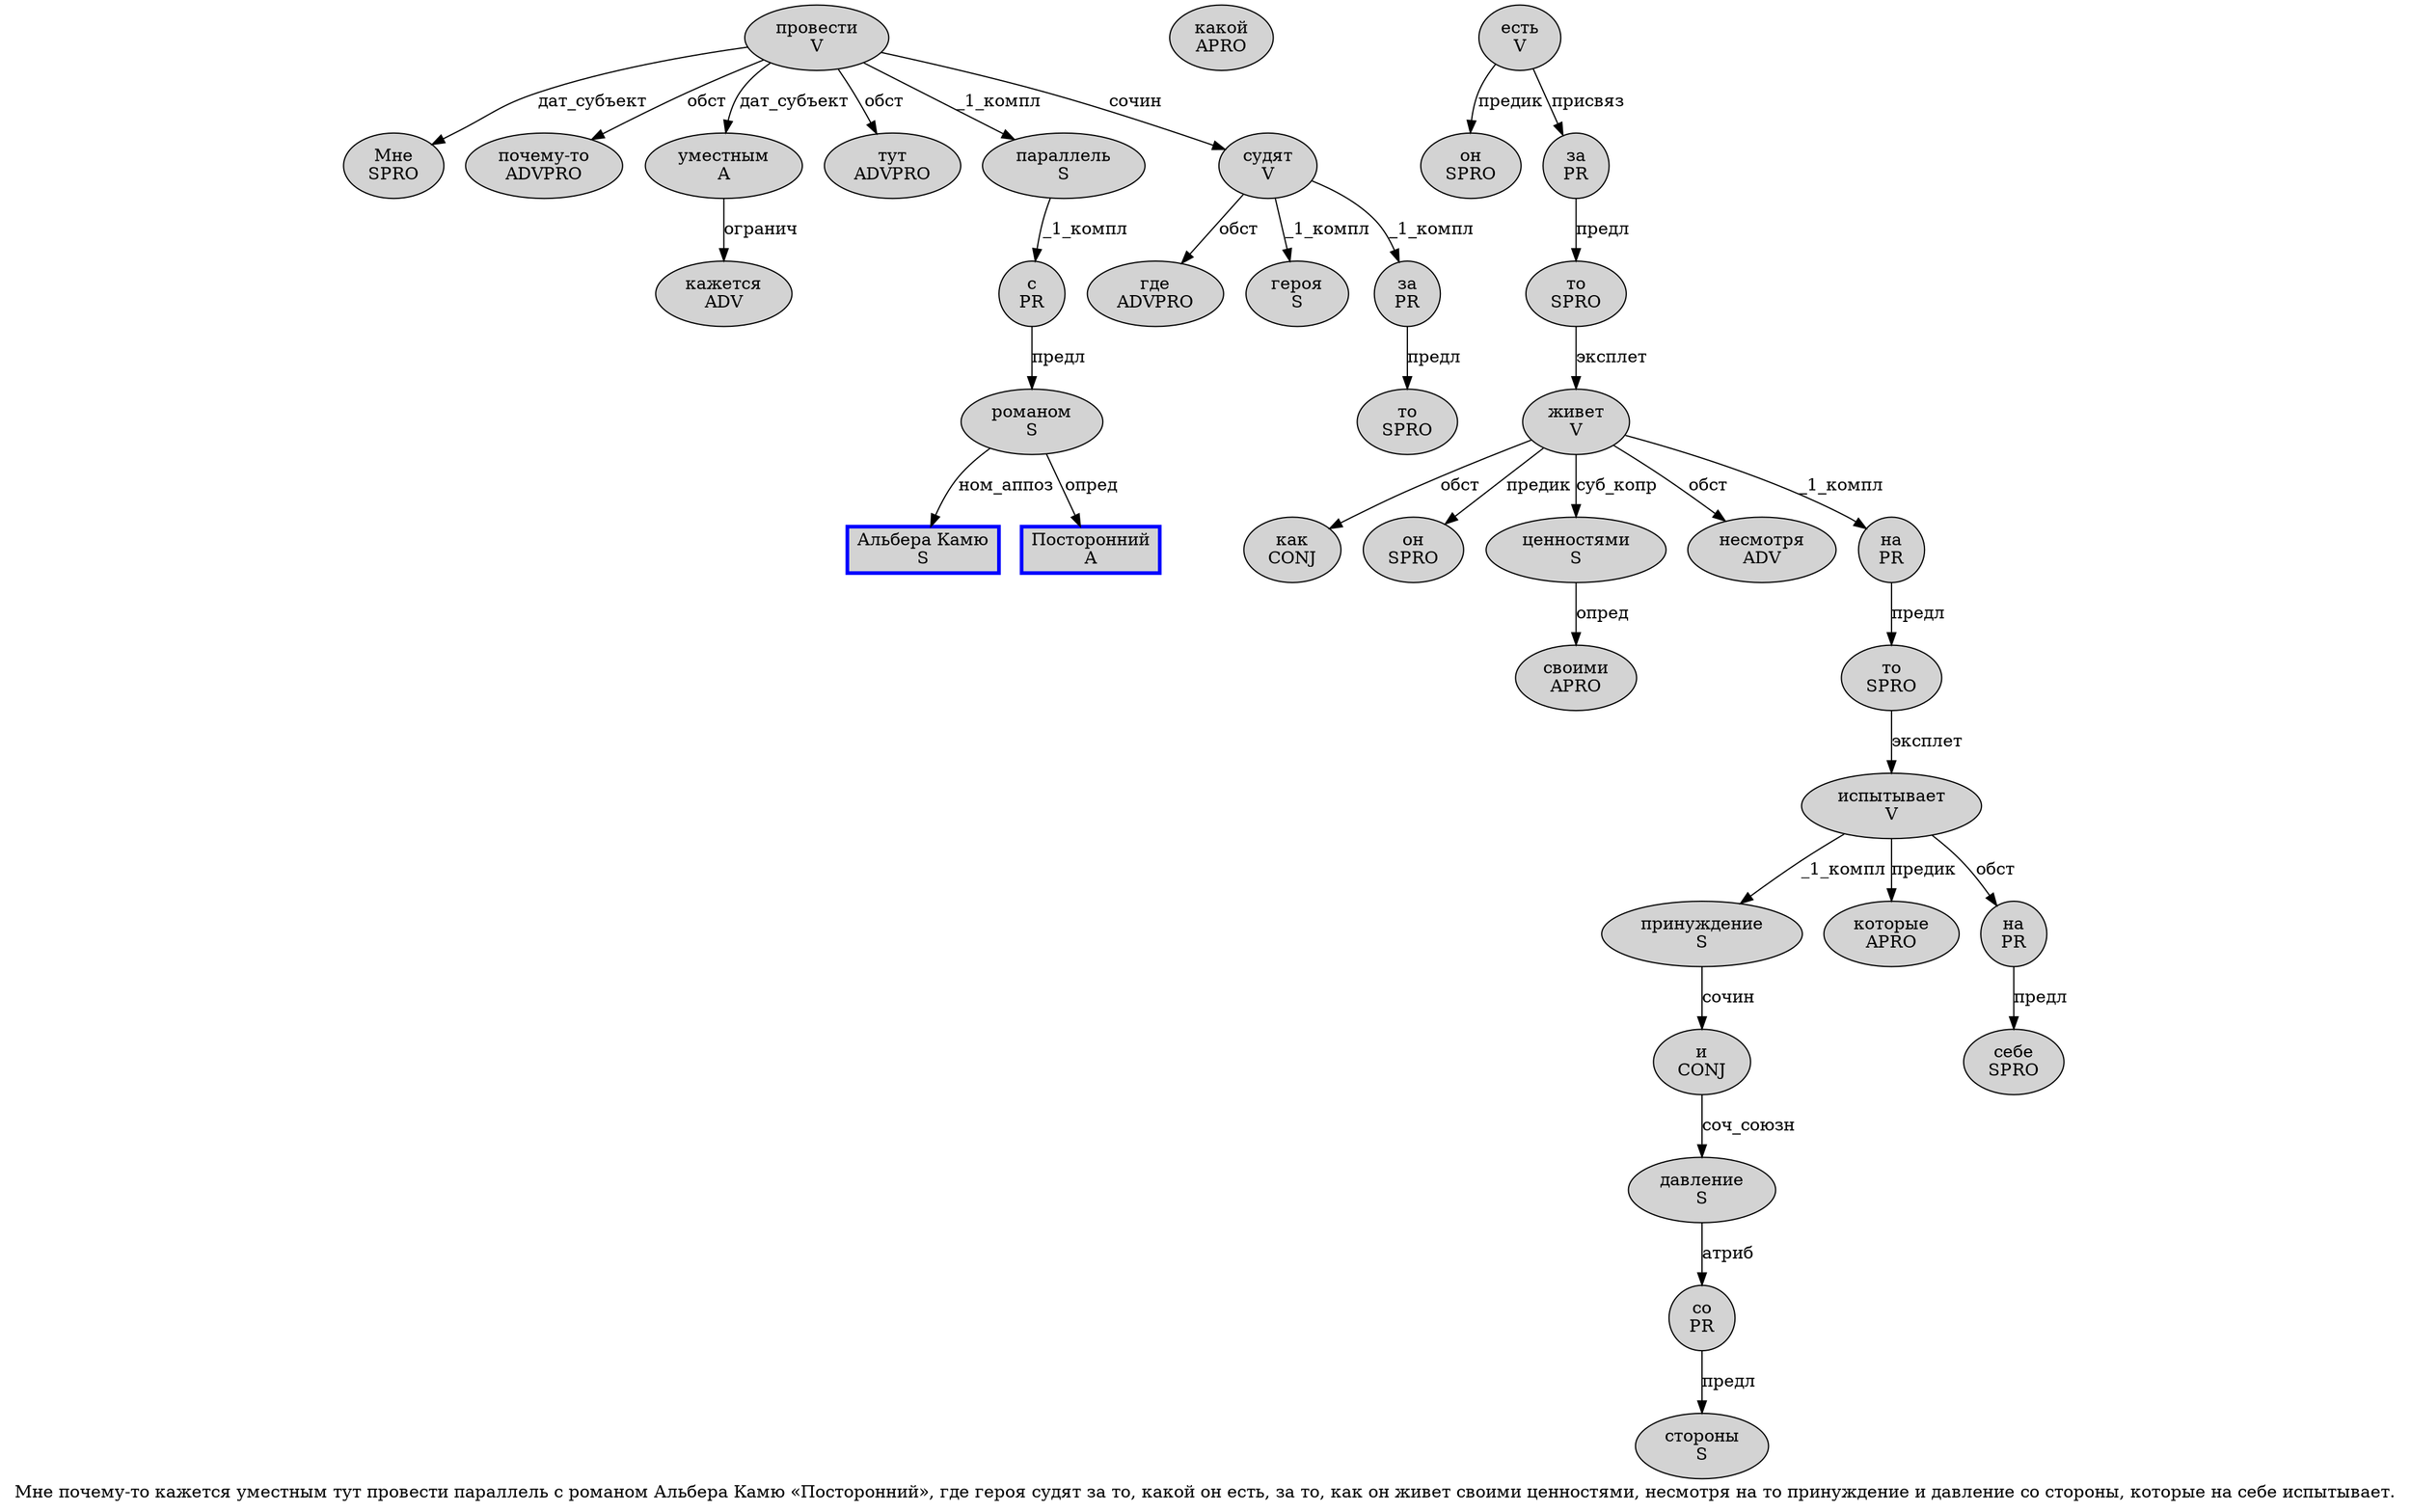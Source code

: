 digraph SENTENCE_1282 {
	graph [label="Мне почему-то кажется уместным тут провести параллель с романом Альбера Камю «Посторонний», где героя судят за то, какой он есть, за то, как он живет своими ценностями, несмотря на то принуждение и давление со стороны, которые на себе испытывает."]
	node [style=filled]
		0 [label="Мне
SPRO" color="" fillcolor=lightgray penwidth=1 shape=ellipse]
		1 [label="почему-то
ADVPRO" color="" fillcolor=lightgray penwidth=1 shape=ellipse]
		2 [label="кажется
ADV" color="" fillcolor=lightgray penwidth=1 shape=ellipse]
		3 [label="уместным
A" color="" fillcolor=lightgray penwidth=1 shape=ellipse]
		4 [label="тут
ADVPRO" color="" fillcolor=lightgray penwidth=1 shape=ellipse]
		5 [label="провести
V" color="" fillcolor=lightgray penwidth=1 shape=ellipse]
		6 [label="параллель
S" color="" fillcolor=lightgray penwidth=1 shape=ellipse]
		7 [label="с
PR" color="" fillcolor=lightgray penwidth=1 shape=ellipse]
		8 [label="романом
S" color="" fillcolor=lightgray penwidth=1 shape=ellipse]
		9 [label="Альбера Камю
S" color=blue fillcolor=lightgray penwidth=3 shape=box]
		11 [label="Посторонний
A" color=blue fillcolor=lightgray penwidth=3 shape=box]
		14 [label="где
ADVPRO" color="" fillcolor=lightgray penwidth=1 shape=ellipse]
		15 [label="героя
S" color="" fillcolor=lightgray penwidth=1 shape=ellipse]
		16 [label="судят
V" color="" fillcolor=lightgray penwidth=1 shape=ellipse]
		17 [label="за
PR" color="" fillcolor=lightgray penwidth=1 shape=ellipse]
		18 [label="то
SPRO" color="" fillcolor=lightgray penwidth=1 shape=ellipse]
		20 [label="какой
APRO" color="" fillcolor=lightgray penwidth=1 shape=ellipse]
		21 [label="он
SPRO" color="" fillcolor=lightgray penwidth=1 shape=ellipse]
		22 [label="есть
V" color="" fillcolor=lightgray penwidth=1 shape=ellipse]
		24 [label="за
PR" color="" fillcolor=lightgray penwidth=1 shape=ellipse]
		25 [label="то
SPRO" color="" fillcolor=lightgray penwidth=1 shape=ellipse]
		27 [label="как
CONJ" color="" fillcolor=lightgray penwidth=1 shape=ellipse]
		28 [label="он
SPRO" color="" fillcolor=lightgray penwidth=1 shape=ellipse]
		29 [label="живет
V" color="" fillcolor=lightgray penwidth=1 shape=ellipse]
		30 [label="своими
APRO" color="" fillcolor=lightgray penwidth=1 shape=ellipse]
		31 [label="ценностями
S" color="" fillcolor=lightgray penwidth=1 shape=ellipse]
		33 [label="несмотря
ADV" color="" fillcolor=lightgray penwidth=1 shape=ellipse]
		34 [label="на
PR" color="" fillcolor=lightgray penwidth=1 shape=ellipse]
		35 [label="то
SPRO" color="" fillcolor=lightgray penwidth=1 shape=ellipse]
		36 [label="принуждение
S" color="" fillcolor=lightgray penwidth=1 shape=ellipse]
		37 [label="и
CONJ" color="" fillcolor=lightgray penwidth=1 shape=ellipse]
		38 [label="давление
S" color="" fillcolor=lightgray penwidth=1 shape=ellipse]
		39 [label="со
PR" color="" fillcolor=lightgray penwidth=1 shape=ellipse]
		40 [label="стороны
S" color="" fillcolor=lightgray penwidth=1 shape=ellipse]
		42 [label="которые
APRO" color="" fillcolor=lightgray penwidth=1 shape=ellipse]
		43 [label="на
PR" color="" fillcolor=lightgray penwidth=1 shape=ellipse]
		44 [label="себе
SPRO" color="" fillcolor=lightgray penwidth=1 shape=ellipse]
		45 [label="испытывает
V" color="" fillcolor=lightgray penwidth=1 shape=ellipse]
			6 -> 7 [label="_1_компл"]
			22 -> 21 [label="предик"]
			22 -> 24 [label="присвяз"]
			24 -> 25 [label="предл"]
			35 -> 45 [label="эксплет"]
			5 -> 0 [label="дат_субъект"]
			5 -> 1 [label="обст"]
			5 -> 3 [label="дат_субъект"]
			5 -> 4 [label="обст"]
			5 -> 6 [label="_1_компл"]
			5 -> 16 [label="сочин"]
			39 -> 40 [label="предл"]
			29 -> 27 [label="обст"]
			29 -> 28 [label="предик"]
			29 -> 31 [label="суб_копр"]
			29 -> 33 [label="обст"]
			29 -> 34 [label="_1_компл"]
			17 -> 18 [label="предл"]
			36 -> 37 [label="сочин"]
			34 -> 35 [label="предл"]
			38 -> 39 [label="атриб"]
			37 -> 38 [label="соч_союзн"]
			25 -> 29 [label="эксплет"]
			31 -> 30 [label="опред"]
			8 -> 9 [label="ном_аппоз"]
			8 -> 11 [label="опред"]
			7 -> 8 [label="предл"]
			45 -> 36 [label="_1_компл"]
			45 -> 42 [label="предик"]
			45 -> 43 [label="обст"]
			16 -> 14 [label="обст"]
			16 -> 15 [label="_1_компл"]
			16 -> 17 [label="_1_компл"]
			3 -> 2 [label="огранич"]
			43 -> 44 [label="предл"]
}